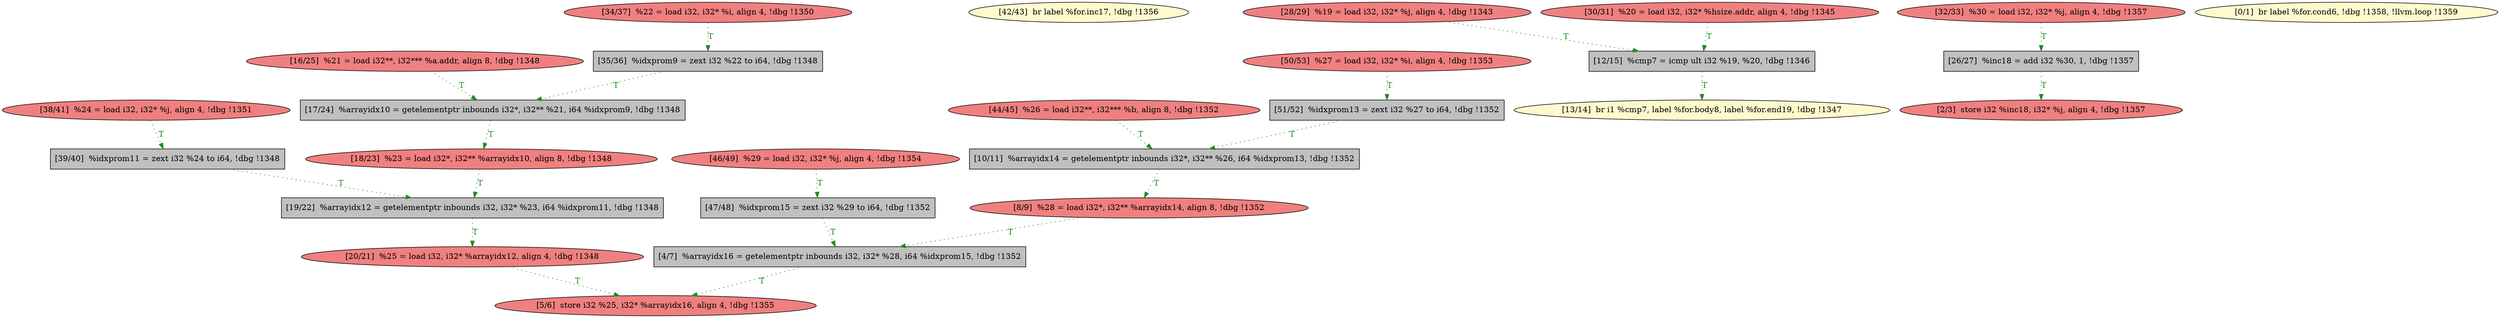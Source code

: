 
digraph G {


node1153 [fillcolor=grey,label="[51/52]  %idxprom13 = zext i32 %27 to i64, !dbg !1352",shape=rectangle,style=filled ]
node1151 [fillcolor=lightcoral,label="[50/53]  %27 = load i32, i32* %i, align 4, !dbg !1353",shape=ellipse,style=filled ]
node1149 [fillcolor=grey,label="[39/40]  %idxprom11 = zext i32 %24 to i64, !dbg !1348",shape=rectangle,style=filled ]
node1147 [fillcolor=lightcoral,label="[44/45]  %26 = load i32**, i32*** %b, align 8, !dbg !1352",shape=ellipse,style=filled ]
node1146 [fillcolor=lemonchiffon,label="[42/43]  br label %for.inc17, !dbg !1356",shape=ellipse,style=filled ]
node1150 [fillcolor=lightcoral,label="[46/49]  %29 = load i32, i32* %j, align 4, !dbg !1354",shape=ellipse,style=filled ]
node1145 [fillcolor=lightcoral,label="[38/41]  %24 = load i32, i32* %j, align 4, !dbg !1351",shape=ellipse,style=filled ]
node1144 [fillcolor=lightcoral,label="[34/37]  %22 = load i32, i32* %i, align 4, !dbg !1350",shape=ellipse,style=filled ]
node1143 [fillcolor=lightcoral,label="[20/21]  %25 = load i32, i32* %arrayidx12, align 4, !dbg !1348",shape=ellipse,style=filled ]
node1132 [fillcolor=grey,label="[12/15]  %cmp7 = icmp ult i32 %19, %20, !dbg !1346",shape=rectangle,style=filled ]
node1130 [fillcolor=lightcoral,label="[8/9]  %28 = load i32*, i32** %arrayidx14, align 8, !dbg !1352",shape=ellipse,style=filled ]
node1128 [fillcolor=lightcoral,label="[2/3]  store i32 %inc18, i32* %j, align 4, !dbg !1357",shape=ellipse,style=filled ]
node1142 [fillcolor=lightcoral,label="[32/33]  %30 = load i32, i32* %j, align 4, !dbg !1357",shape=ellipse,style=filled ]
node1127 [fillcolor=lemonchiffon,label="[0/1]  br label %for.cond6, !dbg !1358, !llvm.loop !1359",shape=ellipse,style=filled ]
node1141 [fillcolor=lightcoral,label="[18/23]  %23 = load i32*, i32** %arrayidx10, align 8, !dbg !1348",shape=ellipse,style=filled ]
node1152 [fillcolor=grey,label="[47/48]  %idxprom15 = zext i32 %29 to i64, !dbg !1352",shape=rectangle,style=filled ]
node1133 [fillcolor=lightcoral,label="[16/25]  %21 = load i32**, i32*** %a.addr, align 8, !dbg !1348",shape=ellipse,style=filled ]
node1131 [fillcolor=grey,label="[10/11]  %arrayidx14 = getelementptr inbounds i32*, i32** %26, i64 %idxprom13, !dbg !1352",shape=rectangle,style=filled ]
node1129 [fillcolor=grey,label="[4/7]  %arrayidx16 = getelementptr inbounds i32, i32* %28, i64 %idxprom15, !dbg !1352",shape=rectangle,style=filled ]
node1134 [fillcolor=grey,label="[26/27]  %inc18 = add i32 %30, 1, !dbg !1357",shape=rectangle,style=filled ]
node1136 [fillcolor=lightcoral,label="[5/6]  store i32 %25, i32* %arrayidx16, align 4, !dbg !1355",shape=ellipse,style=filled ]
node1139 [fillcolor=grey,label="[17/24]  %arrayidx10 = getelementptr inbounds i32*, i32** %21, i64 %idxprom9, !dbg !1348",shape=rectangle,style=filled ]
node1135 [fillcolor=lightcoral,label="[28/29]  %19 = load i32, i32* %j, align 4, !dbg !1343",shape=ellipse,style=filled ]
node1140 [fillcolor=grey,label="[19/22]  %arrayidx12 = getelementptr inbounds i32, i32* %23, i64 %idxprom11, !dbg !1348",shape=rectangle,style=filled ]
node1137 [fillcolor=lemonchiffon,label="[13/14]  br i1 %cmp7, label %for.body8, label %for.end19, !dbg !1347",shape=ellipse,style=filled ]
node1148 [fillcolor=grey,label="[35/36]  %idxprom9 = zext i32 %22 to i64, !dbg !1348",shape=rectangle,style=filled ]
node1138 [fillcolor=lightcoral,label="[30/31]  %20 = load i32, i32* %hsize.addr, align 4, !dbg !1345",shape=ellipse,style=filled ]

node1145->node1149 [style=dotted,color=forestgreen,label="T",fontcolor=forestgreen ]
node1143->node1136 [style=dotted,color=forestgreen,label="T",fontcolor=forestgreen ]
node1131->node1130 [style=dotted,color=forestgreen,label="T",fontcolor=forestgreen ]
node1139->node1141 [style=dotted,color=forestgreen,label="T",fontcolor=forestgreen ]
node1144->node1148 [style=dotted,color=forestgreen,label="T",fontcolor=forestgreen ]
node1141->node1140 [style=dotted,color=forestgreen,label="T",fontcolor=forestgreen ]
node1147->node1131 [style=dotted,color=forestgreen,label="T",fontcolor=forestgreen ]
node1130->node1129 [style=dotted,color=forestgreen,label="T",fontcolor=forestgreen ]
node1149->node1140 [style=dotted,color=forestgreen,label="T",fontcolor=forestgreen ]
node1148->node1139 [style=dotted,color=forestgreen,label="T",fontcolor=forestgreen ]
node1152->node1129 [style=dotted,color=forestgreen,label="T",fontcolor=forestgreen ]
node1150->node1152 [style=dotted,color=forestgreen,label="T",fontcolor=forestgreen ]
node1132->node1137 [style=dotted,color=forestgreen,label="T",fontcolor=forestgreen ]
node1142->node1134 [style=dotted,color=forestgreen,label="T",fontcolor=forestgreen ]
node1153->node1131 [style=dotted,color=forestgreen,label="T",fontcolor=forestgreen ]
node1135->node1132 [style=dotted,color=forestgreen,label="T",fontcolor=forestgreen ]
node1138->node1132 [style=dotted,color=forestgreen,label="T",fontcolor=forestgreen ]
node1134->node1128 [style=dotted,color=forestgreen,label="T",fontcolor=forestgreen ]
node1133->node1139 [style=dotted,color=forestgreen,label="T",fontcolor=forestgreen ]
node1140->node1143 [style=dotted,color=forestgreen,label="T",fontcolor=forestgreen ]
node1151->node1153 [style=dotted,color=forestgreen,label="T",fontcolor=forestgreen ]
node1129->node1136 [style=dotted,color=forestgreen,label="T",fontcolor=forestgreen ]


}
